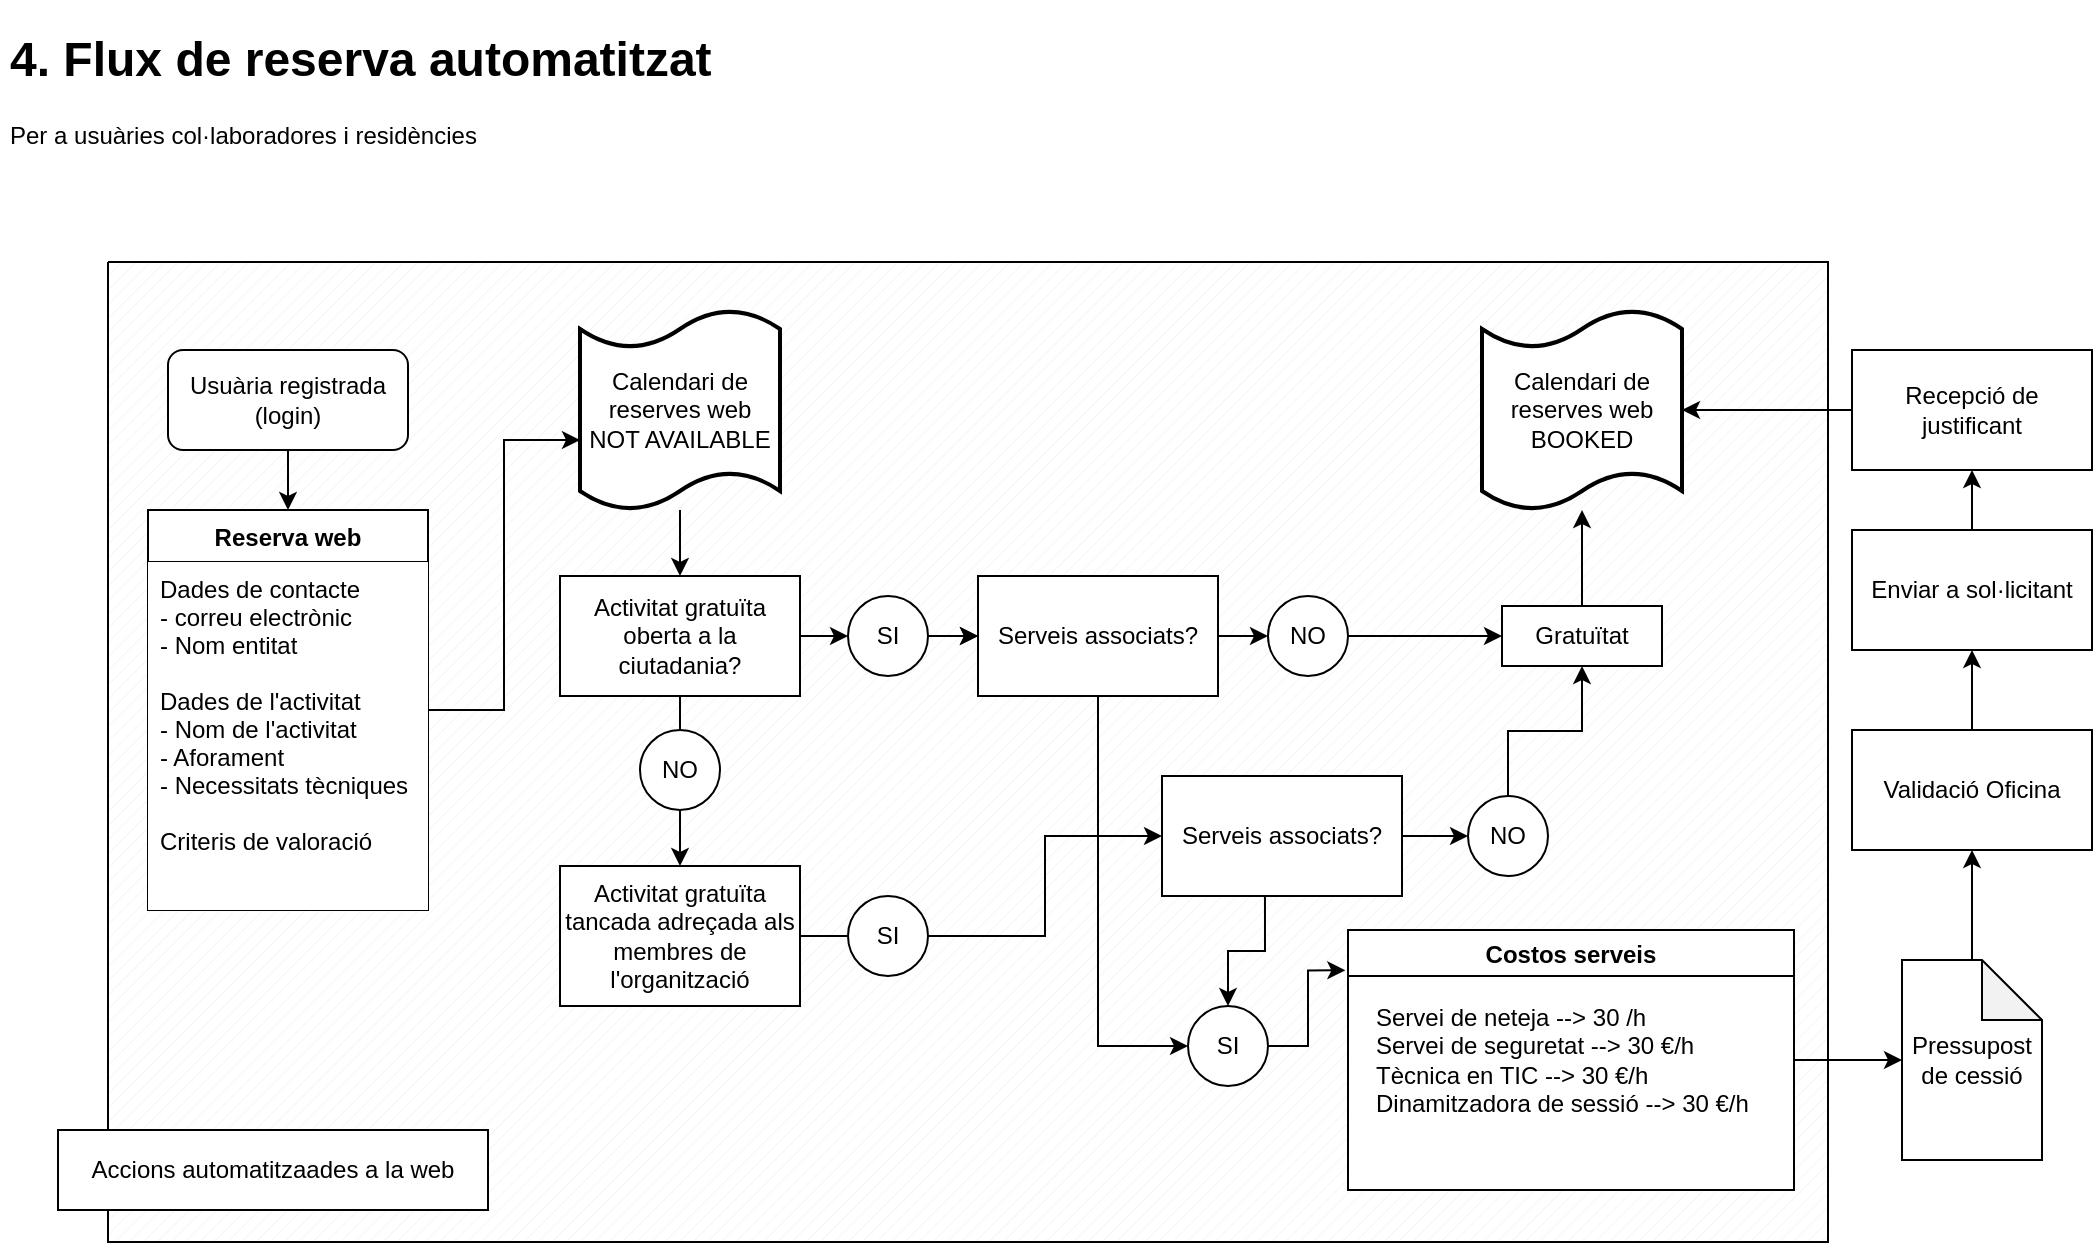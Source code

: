 <mxfile version="14.6.13" type="github">
  <diagram id="QWcHRJpWfeQXFMJefIEu" name="Page-1">
    <mxGraphModel dx="2757" dy="138" grid="1" gridSize="10" guides="1" tooltips="1" connect="1" arrows="1" fold="1" page="1" pageScale="1" pageWidth="1169" pageHeight="827" math="0" shadow="0">
      <root>
        <mxCell id="0" />
        <mxCell id="1" parent="0" />
        <mxCell id="eaU4gPAbgvnITO38szU_-100" value="" style="verticalLabelPosition=bottom;verticalAlign=top;html=1;shape=mxgraph.basic.patternFillRect;fillStyle=diag;step=5;fillStrokeWidth=0.2;fillStrokeColor=#dddddd;" parent="1" vertex="1">
          <mxGeometry x="-1061" y="991" width="860" height="490" as="geometry" />
        </mxCell>
        <mxCell id="eaU4gPAbgvnITO38szU_-101" value="Accions automatitzaades a la web" style="rounded=0;whiteSpace=wrap;html=1;fillColor=#ffffff;" parent="1" vertex="1">
          <mxGeometry x="-1086" y="1425" width="215" height="40" as="geometry" />
        </mxCell>
        <mxCell id="AwSX1SjbMn1UK7kxIGxx-265" value="&lt;h1&gt;4. Flux de reserva automatitzat&lt;br&gt;&lt;/h1&gt;&lt;div&gt;Per a usuàries col·laboradores i residències&lt;br&gt;&lt;/div&gt;" style="text;html=1;strokeColor=none;fillColor=none;spacing=5;spacingTop=-20;whiteSpace=wrap;overflow=hidden;rounded=0;" parent="1" vertex="1">
          <mxGeometry x="-1115" y="870" width="435" height="120" as="geometry" />
        </mxCell>
        <mxCell id="eaU4gPAbgvnITO38szU_-103" style="edgeStyle=orthogonalEdgeStyle;rounded=0;orthogonalLoop=1;jettySize=auto;html=1;entryX=0.5;entryY=0;entryDx=0;entryDy=0;" parent="1" source="AwSX1SjbMn1UK7kxIGxx-267" target="AwSX1SjbMn1UK7kxIGxx-269" edge="1">
          <mxGeometry relative="1" as="geometry" />
        </mxCell>
        <mxCell id="AwSX1SjbMn1UK7kxIGxx-267" value="Usuària registrada (login)" style="rounded=1;whiteSpace=wrap;html=1;" parent="1" vertex="1">
          <mxGeometry x="-1031" y="1035" width="120" height="50" as="geometry" />
        </mxCell>
        <mxCell id="w95tcmBaP8WB7iffTGnm-24" style="edgeStyle=orthogonalEdgeStyle;rounded=0;orthogonalLoop=1;jettySize=auto;html=1;entryX=0;entryY=0.65;entryDx=0;entryDy=0;entryPerimeter=0;" parent="1" source="AwSX1SjbMn1UK7kxIGxx-269" target="eaU4gPAbgvnITO38szU_-113" edge="1">
          <mxGeometry relative="1" as="geometry" />
        </mxCell>
        <mxCell id="AwSX1SjbMn1UK7kxIGxx-269" value="Reserva web" style="swimlane;fontStyle=1;childLayout=stackLayout;horizontal=1;startSize=26;horizontalStack=0;resizeParent=1;resizeParentMax=0;resizeLast=0;collapsible=1;marginBottom=0;" parent="1" vertex="1">
          <mxGeometry x="-1041" y="1115" width="140" height="200" as="geometry" />
        </mxCell>
        <mxCell id="AwSX1SjbMn1UK7kxIGxx-270" value="Dades de contacte&#xa;- correu electrònic&#xa;- Nom entitat&#xa;&#xa;Dades de l&#39;activitat&#xa;- Nom de l&#39;activitat&#xa;- Aforament&#xa;- Necessitats tècniques&#xa;&#xa;Criteris de valoració&#xa;" style="text;strokeColor=none;align=left;verticalAlign=top;spacingLeft=4;spacingRight=4;overflow=hidden;rotatable=0;points=[[0,0.5],[1,0.5]];portConstraint=eastwest;fillColor=#ffffff;" parent="AwSX1SjbMn1UK7kxIGxx-269" vertex="1">
          <mxGeometry y="26" width="140" height="174" as="geometry" />
        </mxCell>
        <mxCell id="eaU4gPAbgvnITO38szU_-25" value="" style="edgeStyle=orthogonalEdgeStyle;rounded=0;orthogonalLoop=1;jettySize=auto;html=1;" parent="1" source="eaU4gPAbgvnITO38szU_-8" target="eaU4gPAbgvnITO38szU_-21" edge="1">
          <mxGeometry relative="1" as="geometry" />
        </mxCell>
        <mxCell id="eaU4gPAbgvnITO38szU_-46" value="" style="edgeStyle=orthogonalEdgeStyle;rounded=0;orthogonalLoop=1;jettySize=auto;html=1;startArrow=none;" parent="1" source="eaU4gPAbgvnITO38szU_-12" target="eaU4gPAbgvnITO38szU_-41" edge="1">
          <mxGeometry relative="1" as="geometry" />
        </mxCell>
        <mxCell id="w95tcmBaP8WB7iffTGnm-21" style="edgeStyle=orthogonalEdgeStyle;rounded=0;orthogonalLoop=1;jettySize=auto;html=1;entryX=0;entryY=0.5;entryDx=0;entryDy=0;" parent="1" source="eaU4gPAbgvnITO38szU_-8" target="eaU4gPAbgvnITO38szU_-12" edge="1">
          <mxGeometry relative="1" as="geometry" />
        </mxCell>
        <mxCell id="eaU4gPAbgvnITO38szU_-8" value="Activitat gratuïta oberta a la ciutadania?" style="rounded=0;whiteSpace=wrap;html=1;" parent="1" vertex="1">
          <mxGeometry x="-835" y="1148" width="120" height="60" as="geometry" />
        </mxCell>
        <mxCell id="eaU4gPAbgvnITO38szU_-42" value="" style="edgeStyle=orthogonalEdgeStyle;rounded=0;orthogonalLoop=1;jettySize=auto;html=1;" parent="1" source="eaU4gPAbgvnITO38szU_-12" target="eaU4gPAbgvnITO38szU_-41" edge="1">
          <mxGeometry relative="1" as="geometry" />
        </mxCell>
        <mxCell id="eaU4gPAbgvnITO38szU_-17" value="&lt;div&gt;Calendari de reserves web&lt;/div&gt;&lt;div&gt;BOOKED&lt;br&gt;&lt;/div&gt;" style="shape=tape;whiteSpace=wrap;html=1;strokeWidth=2;size=0.19" parent="1" vertex="1">
          <mxGeometry x="-374" y="1015" width="100" height="100" as="geometry" />
        </mxCell>
        <mxCell id="eaU4gPAbgvnITO38szU_-19" value="NO" style="ellipse;whiteSpace=wrap;html=1;aspect=fixed;" parent="1" vertex="1">
          <mxGeometry x="-795" y="1225" width="40" height="40" as="geometry" />
        </mxCell>
        <mxCell id="eaU4gPAbgvnITO38szU_-21" value="Activitat gratuïta tancada adreçada als membres de l&#39;organització" style="rounded=0;whiteSpace=wrap;html=1;" parent="1" vertex="1">
          <mxGeometry x="-835" y="1293" width="120" height="70" as="geometry" />
        </mxCell>
        <mxCell id="eaU4gPAbgvnITO38szU_-57" value="" style="edgeStyle=orthogonalEdgeStyle;rounded=0;orthogonalLoop=1;jettySize=auto;html=1;" parent="1" source="eaU4gPAbgvnITO38szU_-22" target="eaU4gPAbgvnITO38szU_-53" edge="1">
          <mxGeometry relative="1" as="geometry" />
        </mxCell>
        <mxCell id="eaU4gPAbgvnITO38szU_-22" value="SI" style="ellipse;whiteSpace=wrap;html=1;aspect=fixed;" parent="1" vertex="1">
          <mxGeometry x="-691" y="1308" width="40" height="40" as="geometry" />
        </mxCell>
        <mxCell id="eaU4gPAbgvnITO38szU_-24" value="" style="edgeStyle=orthogonalEdgeStyle;rounded=0;orthogonalLoop=1;jettySize=auto;html=1;endArrow=none;" parent="1" source="eaU4gPAbgvnITO38szU_-21" target="eaU4gPAbgvnITO38szU_-22" edge="1">
          <mxGeometry relative="1" as="geometry">
            <mxPoint x="-410" y="1338" as="sourcePoint" />
            <mxPoint x="-299" y="1338" as="targetPoint" />
          </mxGeometry>
        </mxCell>
        <mxCell id="eaU4gPAbgvnITO38szU_-47" value="" style="edgeStyle=orthogonalEdgeStyle;rounded=0;orthogonalLoop=1;jettySize=auto;html=1;" parent="1" source="eaU4gPAbgvnITO38szU_-41" target="eaU4gPAbgvnITO38szU_-43" edge="1">
          <mxGeometry relative="1" as="geometry" />
        </mxCell>
        <mxCell id="w95tcmBaP8WB7iffTGnm-18" style="edgeStyle=orthogonalEdgeStyle;rounded=0;orthogonalLoop=1;jettySize=auto;html=1;entryX=0.5;entryY=1;entryDx=0;entryDy=0;exitX=0.5;exitY=1;exitDx=0;exitDy=0;" parent="1" source="eaU4gPAbgvnITO38szU_-41" target="eaU4gPAbgvnITO38szU_-56" edge="1">
          <mxGeometry relative="1" as="geometry" />
        </mxCell>
        <mxCell id="eaU4gPAbgvnITO38szU_-41" value="Serveis associats?" style="rounded=0;whiteSpace=wrap;html=1;" parent="1" vertex="1">
          <mxGeometry x="-626" y="1148" width="120" height="60" as="geometry" />
        </mxCell>
        <mxCell id="w95tcmBaP8WB7iffTGnm-17" style="edgeStyle=orthogonalEdgeStyle;rounded=0;orthogonalLoop=1;jettySize=auto;html=1;" parent="1" source="eaU4gPAbgvnITO38szU_-43" target="eaU4gPAbgvnITO38szU_-50" edge="1">
          <mxGeometry relative="1" as="geometry" />
        </mxCell>
        <mxCell id="eaU4gPAbgvnITO38szU_-43" value="NO" style="ellipse;whiteSpace=wrap;html=1;aspect=fixed;" parent="1" vertex="1">
          <mxGeometry x="-481" y="1158" width="40" height="40" as="geometry" />
        </mxCell>
        <mxCell id="eaU4gPAbgvnITO38szU_-58" style="edgeStyle=orthogonalEdgeStyle;rounded=0;orthogonalLoop=1;jettySize=auto;html=1;" parent="1" source="eaU4gPAbgvnITO38szU_-50" target="eaU4gPAbgvnITO38szU_-17" edge="1">
          <mxGeometry relative="1" as="geometry" />
        </mxCell>
        <mxCell id="eaU4gPAbgvnITO38szU_-50" value="Gratuïtat" style="rounded=0;whiteSpace=wrap;html=1;" parent="1" vertex="1">
          <mxGeometry x="-364" y="1163" width="80" height="30" as="geometry" />
        </mxCell>
        <mxCell id="eaU4gPAbgvnITO38szU_-60" style="edgeStyle=orthogonalEdgeStyle;rounded=0;orthogonalLoop=1;jettySize=auto;html=1;entryX=0;entryY=0.5;entryDx=0;entryDy=0;exitX=0.429;exitY=0.989;exitDx=0;exitDy=0;exitPerimeter=0;" parent="1" source="eaU4gPAbgvnITO38szU_-53" target="eaU4gPAbgvnITO38szU_-56" edge="1">
          <mxGeometry relative="1" as="geometry" />
        </mxCell>
        <mxCell id="w95tcmBaP8WB7iffTGnm-14" style="edgeStyle=orthogonalEdgeStyle;rounded=0;orthogonalLoop=1;jettySize=auto;html=1;entryX=0;entryY=0.5;entryDx=0;entryDy=0;" parent="1" source="eaU4gPAbgvnITO38szU_-53" target="eaU4gPAbgvnITO38szU_-55" edge="1">
          <mxGeometry relative="1" as="geometry" />
        </mxCell>
        <mxCell id="eaU4gPAbgvnITO38szU_-53" value="Serveis associats?" style="rounded=0;whiteSpace=wrap;html=1;" parent="1" vertex="1">
          <mxGeometry x="-534" y="1248" width="120" height="60" as="geometry" />
        </mxCell>
        <mxCell id="eaU4gPAbgvnITO38szU_-54" value="" style="edgeStyle=orthogonalEdgeStyle;rounded=0;orthogonalLoop=1;jettySize=auto;html=1;" parent="1" source="eaU4gPAbgvnITO38szU_-55" target="eaU4gPAbgvnITO38szU_-50" edge="1">
          <mxGeometry relative="1" as="geometry" />
        </mxCell>
        <mxCell id="w95tcmBaP8WB7iffTGnm-16" style="edgeStyle=orthogonalEdgeStyle;rounded=0;orthogonalLoop=1;jettySize=auto;html=1;entryX=-0.006;entryY=0.155;entryDx=0;entryDy=0;entryPerimeter=0;" parent="1" source="eaU4gPAbgvnITO38szU_-56" target="eaU4gPAbgvnITO38szU_-72" edge="1">
          <mxGeometry relative="1" as="geometry" />
        </mxCell>
        <mxCell id="eaU4gPAbgvnITO38szU_-56" value="SI" style="ellipse;whiteSpace=wrap;html=1;aspect=fixed;direction=south;" parent="1" vertex="1">
          <mxGeometry x="-521" y="1363" width="40" height="40" as="geometry" />
        </mxCell>
        <mxCell id="w95tcmBaP8WB7iffTGnm-7" style="edgeStyle=orthogonalEdgeStyle;rounded=0;orthogonalLoop=1;jettySize=auto;html=1;" parent="1" source="eaU4gPAbgvnITO38szU_-72" target="eaU4gPAbgvnITO38szU_-94" edge="1">
          <mxGeometry relative="1" as="geometry" />
        </mxCell>
        <mxCell id="eaU4gPAbgvnITO38szU_-72" value="Costos serveis" style="swimlane;gradientColor=#ffffff;swimlaneFillColor=#ffffff;" parent="1" vertex="1">
          <mxGeometry x="-441" y="1325" width="223" height="130" as="geometry" />
        </mxCell>
        <mxCell id="eaU4gPAbgvnITO38szU_-81" value="&lt;div align=&quot;left&quot;&gt;Servei de neteja --&amp;gt; 30 /h&lt;/div&gt;&lt;div align=&quot;left&quot;&gt;Servei de seguretat --&amp;gt; 30 €/h&lt;/div&gt;&lt;div align=&quot;left&quot;&gt;Tècnica en TIC --&amp;gt; 30 €/h&lt;br&gt;Dinamitzadora de sessió --&amp;gt; 30 €/h&lt;br&gt;&lt;/div&gt;" style="text;html=1;align=left;verticalAlign=middle;resizable=0;points=[];autosize=1;strokeColor=none;" parent="eaU4gPAbgvnITO38szU_-72" vertex="1">
          <mxGeometry x="11.5" y="35" width="200" height="60" as="geometry" />
        </mxCell>
        <mxCell id="eaU4gPAbgvnITO38szU_-106" value="" style="edgeStyle=orthogonalEdgeStyle;rounded=0;orthogonalLoop=1;jettySize=auto;html=1;" parent="1" source="eaU4gPAbgvnITO38szU_-94" target="eaU4gPAbgvnITO38szU_-105" edge="1">
          <mxGeometry relative="1" as="geometry" />
        </mxCell>
        <mxCell id="eaU4gPAbgvnITO38szU_-94" value="Pressupost de cessió" style="shape=note;whiteSpace=wrap;html=1;backgroundOutline=1;darkOpacity=0.05;" parent="1" vertex="1">
          <mxGeometry x="-164" y="1340" width="70" height="100" as="geometry" />
        </mxCell>
        <mxCell id="eaU4gPAbgvnITO38szU_-108" value="" style="edgeStyle=orthogonalEdgeStyle;rounded=0;orthogonalLoop=1;jettySize=auto;html=1;" parent="1" source="eaU4gPAbgvnITO38szU_-105" target="eaU4gPAbgvnITO38szU_-107" edge="1">
          <mxGeometry relative="1" as="geometry" />
        </mxCell>
        <mxCell id="eaU4gPAbgvnITO38szU_-105" value="Validació Oficina" style="whiteSpace=wrap;html=1;" parent="1" vertex="1">
          <mxGeometry x="-189" y="1225" width="120" height="60" as="geometry" />
        </mxCell>
        <mxCell id="eaU4gPAbgvnITO38szU_-110" value="" style="edgeStyle=orthogonalEdgeStyle;rounded=0;orthogonalLoop=1;jettySize=auto;html=1;" parent="1" source="eaU4gPAbgvnITO38szU_-107" target="eaU4gPAbgvnITO38szU_-109" edge="1">
          <mxGeometry relative="1" as="geometry" />
        </mxCell>
        <mxCell id="eaU4gPAbgvnITO38szU_-107" value="Enviar a sol·licitant" style="whiteSpace=wrap;html=1;" parent="1" vertex="1">
          <mxGeometry x="-189" y="1125" width="120" height="60" as="geometry" />
        </mxCell>
        <mxCell id="w95tcmBaP8WB7iffTGnm-25" style="edgeStyle=orthogonalEdgeStyle;rounded=0;orthogonalLoop=1;jettySize=auto;html=1;entryX=1;entryY=0.5;entryDx=0;entryDy=0;entryPerimeter=0;" parent="1" source="eaU4gPAbgvnITO38szU_-109" target="eaU4gPAbgvnITO38szU_-17" edge="1">
          <mxGeometry relative="1" as="geometry" />
        </mxCell>
        <mxCell id="eaU4gPAbgvnITO38szU_-109" value="Recepció de justificant" style="whiteSpace=wrap;html=1;" parent="1" vertex="1">
          <mxGeometry x="-189" y="1035" width="120" height="60" as="geometry" />
        </mxCell>
        <mxCell id="w95tcmBaP8WB7iffTGnm-28" style="edgeStyle=orthogonalEdgeStyle;rounded=0;orthogonalLoop=1;jettySize=auto;html=1;" parent="1" source="eaU4gPAbgvnITO38szU_-113" target="eaU4gPAbgvnITO38szU_-8" edge="1">
          <mxGeometry relative="1" as="geometry" />
        </mxCell>
        <mxCell id="eaU4gPAbgvnITO38szU_-113" value="&lt;div&gt;Calendari de reserves web&lt;/div&gt;&lt;div&gt;NOT AVAILABLE&lt;br&gt;&lt;/div&gt;" style="shape=tape;whiteSpace=wrap;html=1;strokeWidth=2;size=0.19" parent="1" vertex="1">
          <mxGeometry x="-825" y="1015" width="100" height="100" as="geometry" />
        </mxCell>
        <mxCell id="eaU4gPAbgvnITO38szU_-12" value="SI" style="ellipse;whiteSpace=wrap;html=1;aspect=fixed;" parent="1" vertex="1">
          <mxGeometry x="-691" y="1158" width="40" height="40" as="geometry" />
        </mxCell>
        <mxCell id="eaU4gPAbgvnITO38szU_-55" value="NO" style="ellipse;whiteSpace=wrap;html=1;aspect=fixed;" parent="1" vertex="1">
          <mxGeometry x="-381" y="1258" width="40" height="40" as="geometry" />
        </mxCell>
      </root>
    </mxGraphModel>
  </diagram>
</mxfile>
